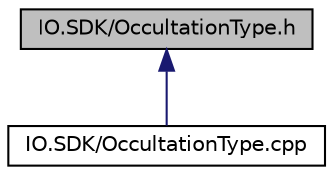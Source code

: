 digraph "IO.SDK/OccultationType.h"
{
 // LATEX_PDF_SIZE
  edge [fontname="Helvetica",fontsize="10",labelfontname="Helvetica",labelfontsize="10"];
  node [fontname="Helvetica",fontsize="10",shape=record];
  Node1 [label="IO.SDK/OccultationType.h",height=0.2,width=0.4,color="black", fillcolor="grey75", style="filled", fontcolor="black",tooltip=" "];
  Node1 -> Node2 [dir="back",color="midnightblue",fontsize="10",style="solid",fontname="Helvetica"];
  Node2 [label="IO.SDK/OccultationType.cpp",height=0.2,width=0.4,color="black", fillcolor="white", style="filled",URL="$_occultation_type_8cpp.html",tooltip=" "];
}
